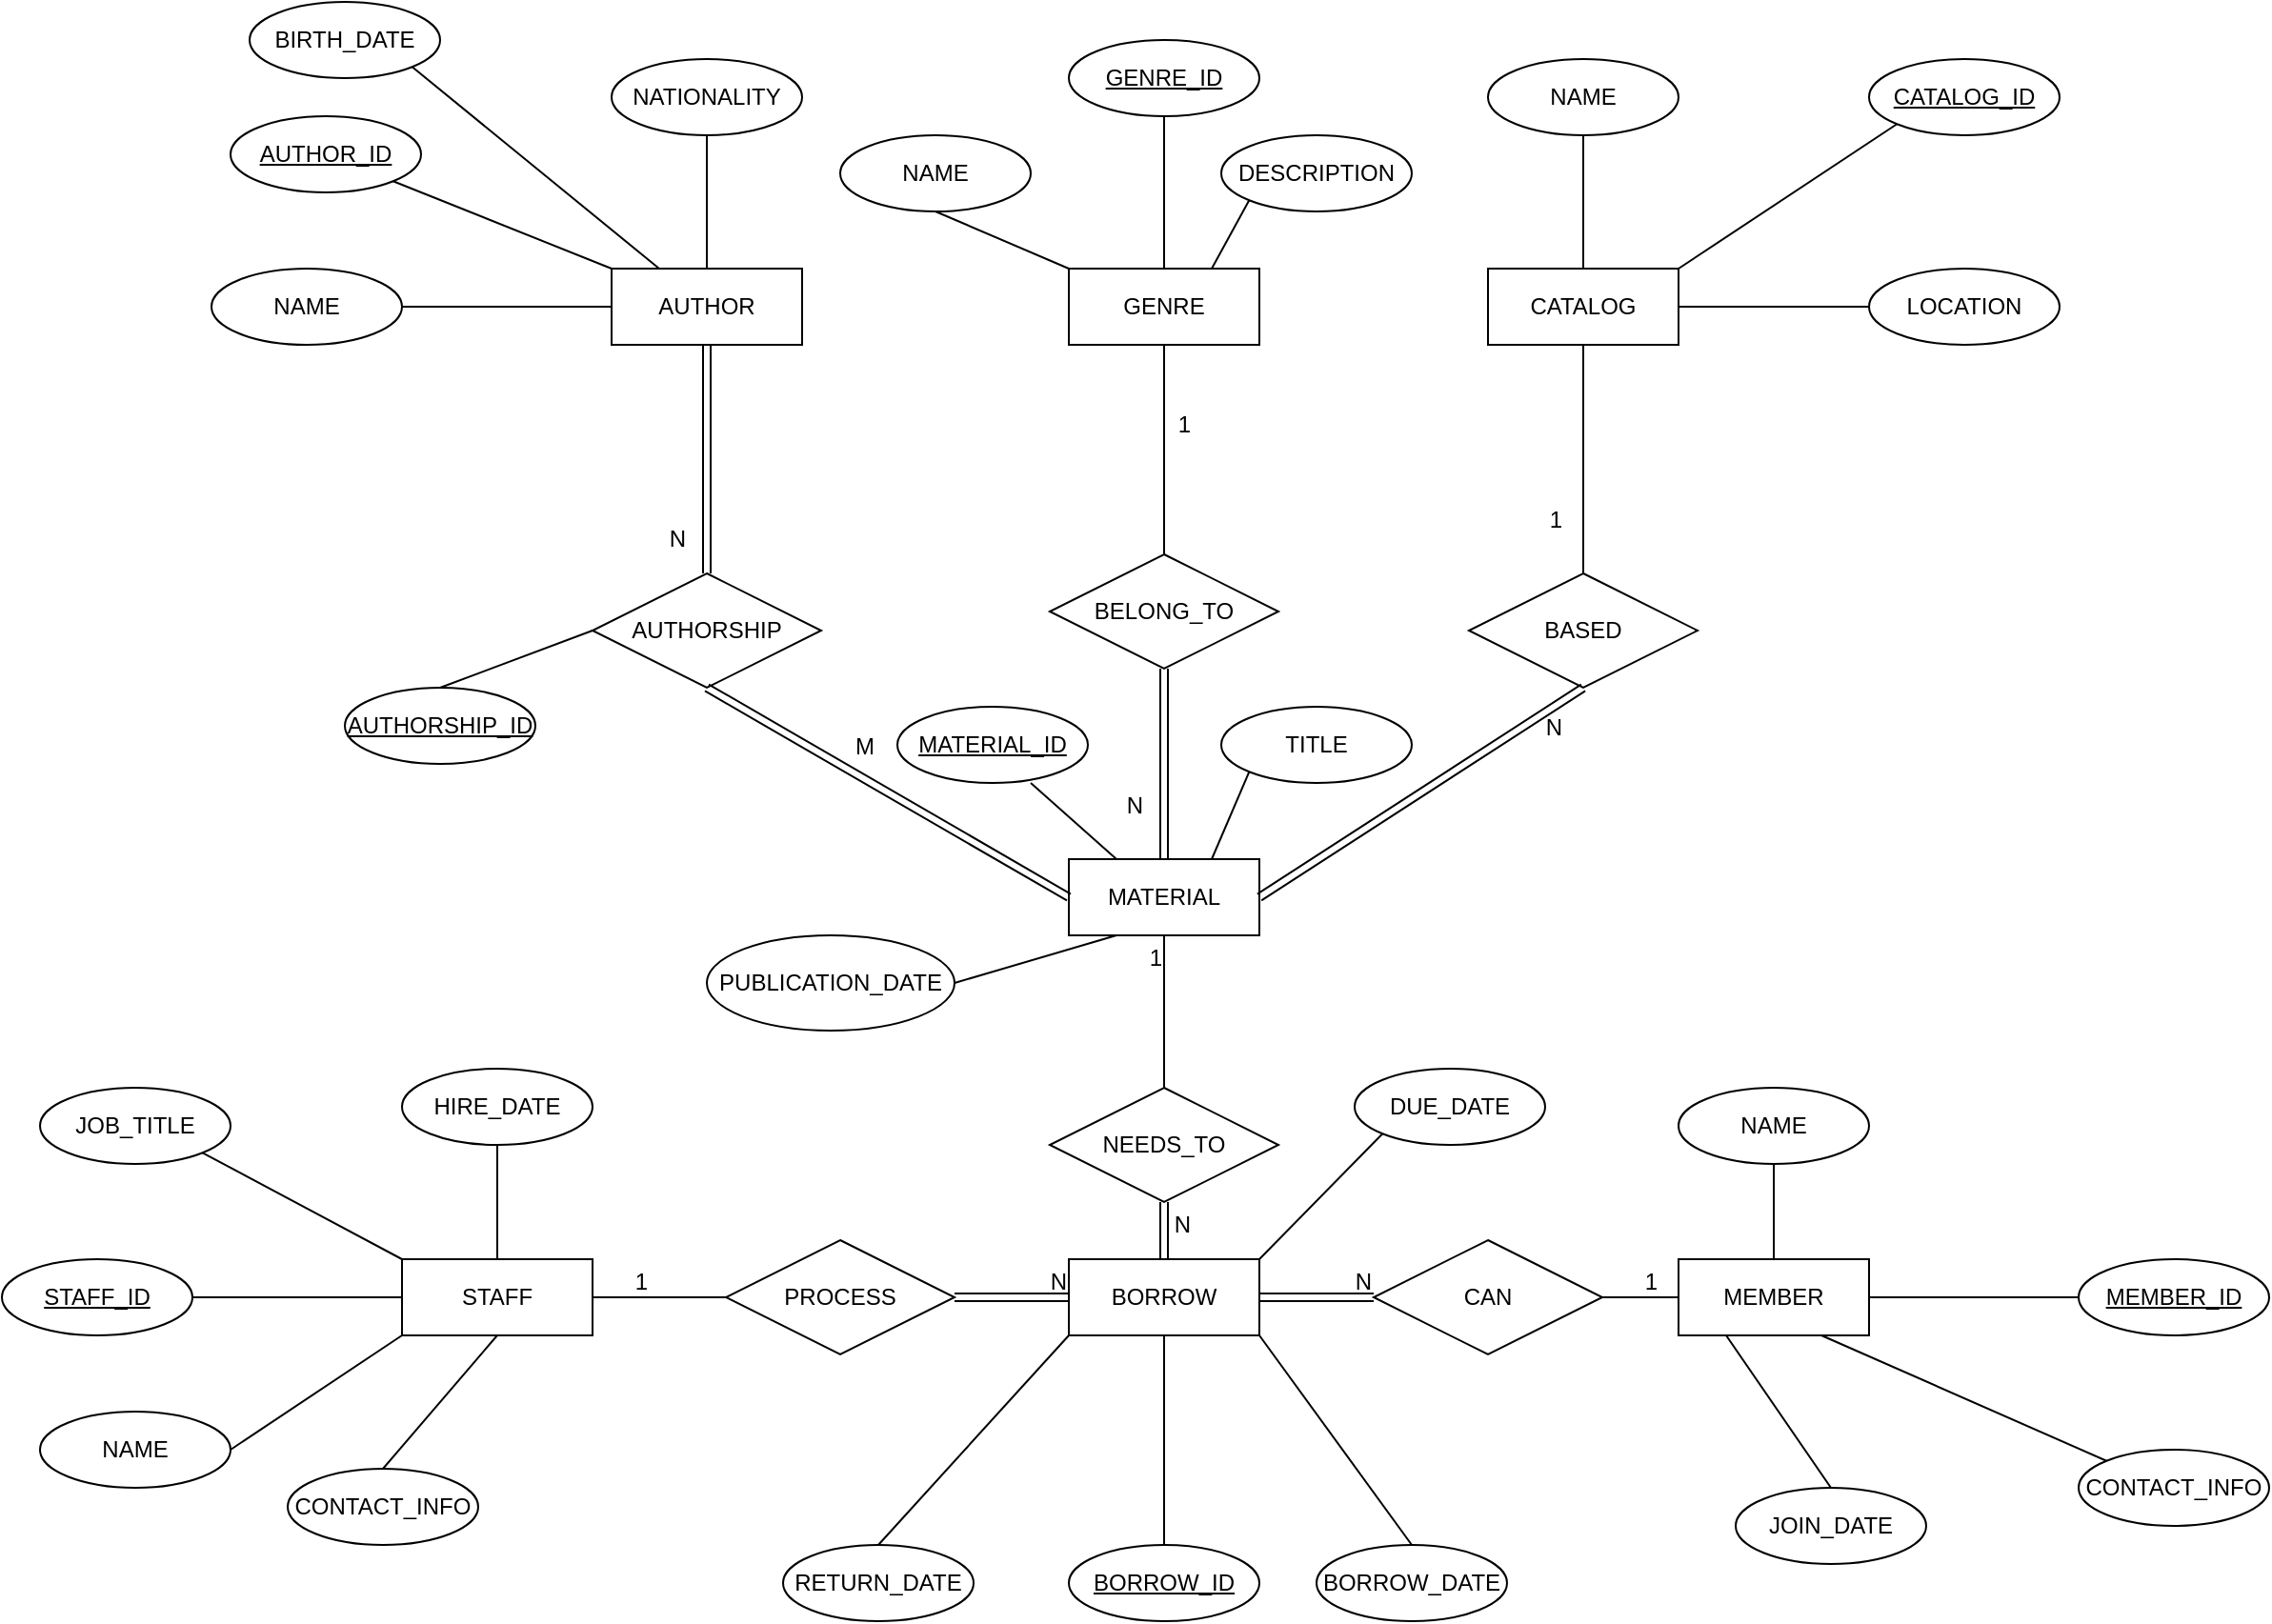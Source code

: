 <mxfile version="24.2.3" type="device">
  <diagram name="Page-1" id="3RMhyUE1jzQtk5cUU0Ln">
    <mxGraphModel dx="1805" dy="438" grid="1" gridSize="10" guides="1" tooltips="1" connect="1" arrows="1" fold="1" page="1" pageScale="1" pageWidth="850" pageHeight="1100" math="0" shadow="0">
      <root>
        <mxCell id="0" />
        <mxCell id="1" parent="0" />
        <mxCell id="AyHtlCkVcT6NiHZTZ-Vk-50" value="AUTHOR" style="whiteSpace=wrap;html=1;align=center;" parent="1" vertex="1">
          <mxGeometry x="120" y="320" width="100" height="40" as="geometry" />
        </mxCell>
        <mxCell id="AyHtlCkVcT6NiHZTZ-Vk-51" value="GENRE" style="whiteSpace=wrap;html=1;align=center;" parent="1" vertex="1">
          <mxGeometry x="360" y="320" width="100" height="40" as="geometry" />
        </mxCell>
        <mxCell id="AyHtlCkVcT6NiHZTZ-Vk-52" value="CATALOG" style="whiteSpace=wrap;html=1;align=center;" parent="1" vertex="1">
          <mxGeometry x="580" y="320" width="100" height="40" as="geometry" />
        </mxCell>
        <mxCell id="AyHtlCkVcT6NiHZTZ-Vk-54" value="MATERIAL" style="whiteSpace=wrap;html=1;align=center;" parent="1" vertex="1">
          <mxGeometry x="360" y="630" width="100" height="40" as="geometry" />
        </mxCell>
        <mxCell id="AyHtlCkVcT6NiHZTZ-Vk-55" value="BORROW" style="whiteSpace=wrap;html=1;align=center;" parent="1" vertex="1">
          <mxGeometry x="360" y="840" width="100" height="40" as="geometry" />
        </mxCell>
        <mxCell id="AyHtlCkVcT6NiHZTZ-Vk-56" value="STAFF" style="whiteSpace=wrap;html=1;align=center;" parent="1" vertex="1">
          <mxGeometry x="10" y="840" width="100" height="40" as="geometry" />
        </mxCell>
        <mxCell id="AyHtlCkVcT6NiHZTZ-Vk-57" value="MEMBER" style="whiteSpace=wrap;html=1;align=center;" parent="1" vertex="1">
          <mxGeometry x="680" y="840" width="100" height="40" as="geometry" />
        </mxCell>
        <mxCell id="AyHtlCkVcT6NiHZTZ-Vk-58" value="BELONG_TO" style="shape=rhombus;perimeter=rhombusPerimeter;whiteSpace=wrap;html=1;align=center;" parent="1" vertex="1">
          <mxGeometry x="350" y="470" width="120" height="60" as="geometry" />
        </mxCell>
        <mxCell id="AyHtlCkVcT6NiHZTZ-Vk-59" value="BASED" style="shape=rhombus;perimeter=rhombusPerimeter;whiteSpace=wrap;html=1;align=center;" parent="1" vertex="1">
          <mxGeometry x="570" y="480" width="120" height="60" as="geometry" />
        </mxCell>
        <mxCell id="AyHtlCkVcT6NiHZTZ-Vk-60" value="PROCESS" style="shape=rhombus;perimeter=rhombusPerimeter;whiteSpace=wrap;html=1;align=center;" parent="1" vertex="1">
          <mxGeometry x="180" y="830" width="120" height="60" as="geometry" />
        </mxCell>
        <mxCell id="AyHtlCkVcT6NiHZTZ-Vk-61" value="CAN" style="shape=rhombus;perimeter=rhombusPerimeter;whiteSpace=wrap;html=1;align=center;" parent="1" vertex="1">
          <mxGeometry x="520" y="830" width="120" height="60" as="geometry" />
        </mxCell>
        <mxCell id="AyHtlCkVcT6NiHZTZ-Vk-66" value="" style="endArrow=none;html=1;rounded=0;exitX=0.5;exitY=1;exitDx=0;exitDy=0;entryX=0.5;entryY=0;entryDx=0;entryDy=0;" parent="1" source="AyHtlCkVcT6NiHZTZ-Vk-52" target="AyHtlCkVcT6NiHZTZ-Vk-59" edge="1">
          <mxGeometry relative="1" as="geometry">
            <mxPoint x="330" y="630" as="sourcePoint" />
            <mxPoint x="490" y="630" as="targetPoint" />
          </mxGeometry>
        </mxCell>
        <mxCell id="AyHtlCkVcT6NiHZTZ-Vk-67" value="1" style="resizable=0;html=1;whiteSpace=wrap;align=right;verticalAlign=bottom;" parent="AyHtlCkVcT6NiHZTZ-Vk-66" connectable="0" vertex="1">
          <mxGeometry x="1" relative="1" as="geometry">
            <mxPoint x="-10" y="-20" as="offset" />
          </mxGeometry>
        </mxCell>
        <mxCell id="AyHtlCkVcT6NiHZTZ-Vk-68" value="" style="shape=link;html=1;rounded=0;entryX=0.5;entryY=1;entryDx=0;entryDy=0;exitX=1;exitY=0.5;exitDx=0;exitDy=0;" parent="1" source="AyHtlCkVcT6NiHZTZ-Vk-54" target="AyHtlCkVcT6NiHZTZ-Vk-59" edge="1">
          <mxGeometry relative="1" as="geometry">
            <mxPoint x="330" y="630" as="sourcePoint" />
            <mxPoint x="490" y="630" as="targetPoint" />
          </mxGeometry>
        </mxCell>
        <mxCell id="AyHtlCkVcT6NiHZTZ-Vk-69" value="N" style="resizable=0;html=1;whiteSpace=wrap;align=right;verticalAlign=bottom;" parent="AyHtlCkVcT6NiHZTZ-Vk-68" connectable="0" vertex="1">
          <mxGeometry x="1" relative="1" as="geometry">
            <mxPoint x="-10" y="30" as="offset" />
          </mxGeometry>
        </mxCell>
        <mxCell id="AyHtlCkVcT6NiHZTZ-Vk-70" value="NEEDS_TO" style="shape=rhombus;perimeter=rhombusPerimeter;whiteSpace=wrap;html=1;align=center;" parent="1" vertex="1">
          <mxGeometry x="350" y="750" width="120" height="60" as="geometry" />
        </mxCell>
        <mxCell id="AyHtlCkVcT6NiHZTZ-Vk-76" value="" style="shape=link;html=1;rounded=0;exitX=0.5;exitY=1;exitDx=0;exitDy=0;entryX=0.5;entryY=0;entryDx=0;entryDy=0;" parent="1" source="AyHtlCkVcT6NiHZTZ-Vk-58" target="AyHtlCkVcT6NiHZTZ-Vk-54" edge="1">
          <mxGeometry relative="1" as="geometry">
            <mxPoint x="330" y="630" as="sourcePoint" />
            <mxPoint x="490" y="630" as="targetPoint" />
          </mxGeometry>
        </mxCell>
        <mxCell id="AyHtlCkVcT6NiHZTZ-Vk-77" value="N" style="resizable=0;html=1;whiteSpace=wrap;align=right;verticalAlign=bottom;" parent="AyHtlCkVcT6NiHZTZ-Vk-76" connectable="0" vertex="1">
          <mxGeometry x="1" relative="1" as="geometry">
            <mxPoint x="-10" y="-20" as="offset" />
          </mxGeometry>
        </mxCell>
        <mxCell id="AyHtlCkVcT6NiHZTZ-Vk-86" value="" style="endArrow=none;html=1;rounded=0;entryX=0;entryY=0.5;entryDx=0;entryDy=0;exitX=1;exitY=0.5;exitDx=0;exitDy=0;" parent="1" source="AyHtlCkVcT6NiHZTZ-Vk-61" target="AyHtlCkVcT6NiHZTZ-Vk-57" edge="1">
          <mxGeometry relative="1" as="geometry">
            <mxPoint x="330" y="680" as="sourcePoint" />
            <mxPoint x="490" y="680" as="targetPoint" />
          </mxGeometry>
        </mxCell>
        <mxCell id="AyHtlCkVcT6NiHZTZ-Vk-87" value="1" style="resizable=0;html=1;whiteSpace=wrap;align=right;verticalAlign=bottom;" parent="AyHtlCkVcT6NiHZTZ-Vk-86" connectable="0" vertex="1">
          <mxGeometry x="1" relative="1" as="geometry">
            <mxPoint x="-10" as="offset" />
          </mxGeometry>
        </mxCell>
        <mxCell id="AyHtlCkVcT6NiHZTZ-Vk-90" value="" style="shape=link;html=1;rounded=0;entryX=0;entryY=0.5;entryDx=0;entryDy=0;exitX=1;exitY=0.5;exitDx=0;exitDy=0;" parent="1" source="AyHtlCkVcT6NiHZTZ-Vk-60" target="AyHtlCkVcT6NiHZTZ-Vk-55" edge="1">
          <mxGeometry relative="1" as="geometry">
            <mxPoint x="330" y="680" as="sourcePoint" />
            <mxPoint x="490" y="680" as="targetPoint" />
          </mxGeometry>
        </mxCell>
        <mxCell id="AyHtlCkVcT6NiHZTZ-Vk-91" value="N" style="resizable=0;html=1;whiteSpace=wrap;align=right;verticalAlign=bottom;" parent="AyHtlCkVcT6NiHZTZ-Vk-90" connectable="0" vertex="1">
          <mxGeometry x="1" relative="1" as="geometry" />
        </mxCell>
        <mxCell id="AyHtlCkVcT6NiHZTZ-Vk-96" value="AUTHOR_ID" style="ellipse;whiteSpace=wrap;html=1;align=center;fontStyle=4;" parent="1" vertex="1">
          <mxGeometry x="-80" y="240" width="100" height="40" as="geometry" />
        </mxCell>
        <mxCell id="AyHtlCkVcT6NiHZTZ-Vk-97" value="NAME" style="ellipse;whiteSpace=wrap;html=1;align=center;" parent="1" vertex="1">
          <mxGeometry x="-90" y="320" width="100" height="40" as="geometry" />
        </mxCell>
        <mxCell id="AyHtlCkVcT6NiHZTZ-Vk-98" value="BIRTH_DATE" style="ellipse;whiteSpace=wrap;html=1;align=center;" parent="1" vertex="1">
          <mxGeometry x="-70" y="180" width="100" height="40" as="geometry" />
        </mxCell>
        <mxCell id="AyHtlCkVcT6NiHZTZ-Vk-99" value="NATIONALITY" style="ellipse;whiteSpace=wrap;html=1;align=center;" parent="1" vertex="1">
          <mxGeometry x="120" y="210" width="100" height="40" as="geometry" />
        </mxCell>
        <mxCell id="AyHtlCkVcT6NiHZTZ-Vk-100" value="" style="endArrow=none;html=1;rounded=0;exitX=1;exitY=0.5;exitDx=0;exitDy=0;entryX=0;entryY=0.5;entryDx=0;entryDy=0;" parent="1" source="AyHtlCkVcT6NiHZTZ-Vk-97" target="AyHtlCkVcT6NiHZTZ-Vk-50" edge="1">
          <mxGeometry relative="1" as="geometry">
            <mxPoint x="290" y="450" as="sourcePoint" />
            <mxPoint x="150" y="360" as="targetPoint" />
          </mxGeometry>
        </mxCell>
        <mxCell id="AyHtlCkVcT6NiHZTZ-Vk-104" value="GENRE_ID" style="ellipse;whiteSpace=wrap;html=1;align=center;fontStyle=4;" parent="1" vertex="1">
          <mxGeometry x="360" y="200" width="100" height="40" as="geometry" />
        </mxCell>
        <mxCell id="AyHtlCkVcT6NiHZTZ-Vk-105" value="NAME" style="ellipse;whiteSpace=wrap;html=1;align=center;" parent="1" vertex="1">
          <mxGeometry x="240" y="250" width="100" height="40" as="geometry" />
        </mxCell>
        <mxCell id="AyHtlCkVcT6NiHZTZ-Vk-109" value="" style="endArrow=none;html=1;rounded=0;exitX=0;exitY=0;exitDx=0;exitDy=0;entryX=1;entryY=1;entryDx=0;entryDy=0;" parent="1" source="AyHtlCkVcT6NiHZTZ-Vk-50" target="AyHtlCkVcT6NiHZTZ-Vk-96" edge="1">
          <mxGeometry relative="1" as="geometry">
            <mxPoint x="340" y="460" as="sourcePoint" />
            <mxPoint x="500" y="460" as="targetPoint" />
          </mxGeometry>
        </mxCell>
        <mxCell id="AyHtlCkVcT6NiHZTZ-Vk-112" value="" style="endArrow=none;html=1;rounded=0;exitX=0.5;exitY=1;exitDx=0;exitDy=0;entryX=0.5;entryY=0;entryDx=0;entryDy=0;" parent="1" source="AyHtlCkVcT6NiHZTZ-Vk-99" target="AyHtlCkVcT6NiHZTZ-Vk-50" edge="1">
          <mxGeometry relative="1" as="geometry">
            <mxPoint x="340" y="460" as="sourcePoint" />
            <mxPoint x="500" y="460" as="targetPoint" />
          </mxGeometry>
        </mxCell>
        <mxCell id="AyHtlCkVcT6NiHZTZ-Vk-113" value="" style="endArrow=none;html=1;rounded=0;exitX=1;exitY=1;exitDx=0;exitDy=0;entryX=0.25;entryY=0;entryDx=0;entryDy=0;" parent="1" source="AyHtlCkVcT6NiHZTZ-Vk-98" target="AyHtlCkVcT6NiHZTZ-Vk-50" edge="1">
          <mxGeometry relative="1" as="geometry">
            <mxPoint x="170" y="350" as="sourcePoint" />
            <mxPoint x="330" y="350" as="targetPoint" />
          </mxGeometry>
        </mxCell>
        <mxCell id="AyHtlCkVcT6NiHZTZ-Vk-114" value="DESCRIPTION" style="ellipse;whiteSpace=wrap;html=1;align=center;" parent="1" vertex="1">
          <mxGeometry x="440" y="250" width="100" height="40" as="geometry" />
        </mxCell>
        <mxCell id="AyHtlCkVcT6NiHZTZ-Vk-116" value="" style="endArrow=none;html=1;rounded=0;exitX=0.5;exitY=1;exitDx=0;exitDy=0;entryX=0;entryY=0;entryDx=0;entryDy=0;" parent="1" source="AyHtlCkVcT6NiHZTZ-Vk-105" target="AyHtlCkVcT6NiHZTZ-Vk-51" edge="1">
          <mxGeometry relative="1" as="geometry">
            <mxPoint x="160" y="350" as="sourcePoint" />
            <mxPoint x="320" y="350" as="targetPoint" />
          </mxGeometry>
        </mxCell>
        <mxCell id="AyHtlCkVcT6NiHZTZ-Vk-117" value="" style="endArrow=none;html=1;rounded=0;entryX=0.5;entryY=1;entryDx=0;entryDy=0;exitX=0.5;exitY=0;exitDx=0;exitDy=0;" parent="1" source="AyHtlCkVcT6NiHZTZ-Vk-51" target="AyHtlCkVcT6NiHZTZ-Vk-104" edge="1">
          <mxGeometry relative="1" as="geometry">
            <mxPoint x="160" y="350" as="sourcePoint" />
            <mxPoint x="320" y="350" as="targetPoint" />
          </mxGeometry>
        </mxCell>
        <mxCell id="AyHtlCkVcT6NiHZTZ-Vk-118" value="" style="endArrow=none;html=1;rounded=0;entryX=0.75;entryY=0;entryDx=0;entryDy=0;exitX=0;exitY=1;exitDx=0;exitDy=0;" parent="1" source="AyHtlCkVcT6NiHZTZ-Vk-114" target="AyHtlCkVcT6NiHZTZ-Vk-51" edge="1">
          <mxGeometry relative="1" as="geometry">
            <mxPoint x="160" y="350" as="sourcePoint" />
            <mxPoint x="320" y="350" as="targetPoint" />
          </mxGeometry>
        </mxCell>
        <mxCell id="AyHtlCkVcT6NiHZTZ-Vk-119" value="CATALOG_ID" style="ellipse;whiteSpace=wrap;html=1;align=center;fontStyle=4;" parent="1" vertex="1">
          <mxGeometry x="780" y="210" width="100" height="40" as="geometry" />
        </mxCell>
        <mxCell id="AyHtlCkVcT6NiHZTZ-Vk-120" value="LOCATION" style="ellipse;whiteSpace=wrap;html=1;align=center;" parent="1" vertex="1">
          <mxGeometry x="780" y="320" width="100" height="40" as="geometry" />
        </mxCell>
        <mxCell id="AyHtlCkVcT6NiHZTZ-Vk-121" value="NAME" style="ellipse;whiteSpace=wrap;html=1;align=center;" parent="1" vertex="1">
          <mxGeometry x="580" y="210" width="100" height="40" as="geometry" />
        </mxCell>
        <mxCell id="AyHtlCkVcT6NiHZTZ-Vk-122" value="" style="endArrow=none;html=1;rounded=0;entryX=0.5;entryY=1;entryDx=0;entryDy=0;exitX=0.5;exitY=0;exitDx=0;exitDy=0;" parent="1" source="AyHtlCkVcT6NiHZTZ-Vk-52" target="AyHtlCkVcT6NiHZTZ-Vk-121" edge="1">
          <mxGeometry relative="1" as="geometry">
            <mxPoint x="350" y="400" as="sourcePoint" />
            <mxPoint x="510" y="400" as="targetPoint" />
          </mxGeometry>
        </mxCell>
        <mxCell id="AyHtlCkVcT6NiHZTZ-Vk-123" value="" style="endArrow=none;html=1;rounded=0;entryX=1;entryY=0;entryDx=0;entryDy=0;exitX=0;exitY=1;exitDx=0;exitDy=0;" parent="1" source="AyHtlCkVcT6NiHZTZ-Vk-119" target="AyHtlCkVcT6NiHZTZ-Vk-52" edge="1">
          <mxGeometry relative="1" as="geometry">
            <mxPoint x="350" y="400" as="sourcePoint" />
            <mxPoint x="510" y="400" as="targetPoint" />
          </mxGeometry>
        </mxCell>
        <mxCell id="AyHtlCkVcT6NiHZTZ-Vk-124" value="" style="endArrow=none;html=1;rounded=0;entryX=1;entryY=0.5;entryDx=0;entryDy=0;exitX=0;exitY=0.5;exitDx=0;exitDy=0;" parent="1" source="AyHtlCkVcT6NiHZTZ-Vk-120" target="AyHtlCkVcT6NiHZTZ-Vk-52" edge="1">
          <mxGeometry relative="1" as="geometry">
            <mxPoint x="350" y="400" as="sourcePoint" />
            <mxPoint x="510" y="400" as="targetPoint" />
          </mxGeometry>
        </mxCell>
        <mxCell id="AyHtlCkVcT6NiHZTZ-Vk-127" value="MATERIAL_ID" style="ellipse;whiteSpace=wrap;html=1;align=center;fontStyle=4;" parent="1" vertex="1">
          <mxGeometry x="270" y="550" width="100" height="40" as="geometry" />
        </mxCell>
        <mxCell id="AyHtlCkVcT6NiHZTZ-Vk-128" value="TITLE" style="ellipse;whiteSpace=wrap;html=1;align=center;" parent="1" vertex="1">
          <mxGeometry x="440" y="550" width="100" height="40" as="geometry" />
        </mxCell>
        <mxCell id="AyHtlCkVcT6NiHZTZ-Vk-129" value="PUBLICATION_DATE" style="ellipse;whiteSpace=wrap;html=1;align=center;" parent="1" vertex="1">
          <mxGeometry x="170" y="670" width="130" height="50" as="geometry" />
        </mxCell>
        <mxCell id="AyHtlCkVcT6NiHZTZ-Vk-130" value="" style="endArrow=none;html=1;rounded=0;entryX=0.25;entryY=0;entryDx=0;entryDy=0;" parent="1" target="AyHtlCkVcT6NiHZTZ-Vk-54" edge="1">
          <mxGeometry relative="1" as="geometry">
            <mxPoint x="340" y="590" as="sourcePoint" />
            <mxPoint x="410" y="490" as="targetPoint" />
          </mxGeometry>
        </mxCell>
        <mxCell id="AyHtlCkVcT6NiHZTZ-Vk-131" value="" style="endArrow=none;html=1;rounded=0;entryX=0.25;entryY=1;entryDx=0;entryDy=0;exitX=1;exitY=0.5;exitDx=0;exitDy=0;" parent="1" source="AyHtlCkVcT6NiHZTZ-Vk-129" target="AyHtlCkVcT6NiHZTZ-Vk-54" edge="1">
          <mxGeometry relative="1" as="geometry">
            <mxPoint x="250" y="490" as="sourcePoint" />
            <mxPoint x="410" y="490" as="targetPoint" />
          </mxGeometry>
        </mxCell>
        <mxCell id="AyHtlCkVcT6NiHZTZ-Vk-132" value="" style="endArrow=none;html=1;rounded=0;entryX=0;entryY=1;entryDx=0;entryDy=0;exitX=0.75;exitY=0;exitDx=0;exitDy=0;" parent="1" source="AyHtlCkVcT6NiHZTZ-Vk-54" target="AyHtlCkVcT6NiHZTZ-Vk-128" edge="1">
          <mxGeometry relative="1" as="geometry">
            <mxPoint x="250" y="490" as="sourcePoint" />
            <mxPoint x="410" y="490" as="targetPoint" />
          </mxGeometry>
        </mxCell>
        <mxCell id="AyHtlCkVcT6NiHZTZ-Vk-133" value="STAFF_ID" style="ellipse;whiteSpace=wrap;html=1;align=center;fontStyle=4;" parent="1" vertex="1">
          <mxGeometry x="-200" y="840" width="100" height="40" as="geometry" />
        </mxCell>
        <mxCell id="AyHtlCkVcT6NiHZTZ-Vk-135" value="HIRE_DATE" style="ellipse;whiteSpace=wrap;html=1;align=center;" parent="1" vertex="1">
          <mxGeometry x="10" y="740" width="100" height="40" as="geometry" />
        </mxCell>
        <mxCell id="AyHtlCkVcT6NiHZTZ-Vk-136" value="JOB_TITLE" style="ellipse;whiteSpace=wrap;html=1;align=center;" parent="1" vertex="1">
          <mxGeometry x="-180" y="750" width="100" height="40" as="geometry" />
        </mxCell>
        <mxCell id="AyHtlCkVcT6NiHZTZ-Vk-137" value="NAME" style="ellipse;whiteSpace=wrap;html=1;align=center;" parent="1" vertex="1">
          <mxGeometry x="-180" y="920" width="100" height="40" as="geometry" />
        </mxCell>
        <mxCell id="AyHtlCkVcT6NiHZTZ-Vk-139" value="CONTACT_INFO" style="ellipse;whiteSpace=wrap;html=1;align=center;" parent="1" vertex="1">
          <mxGeometry x="-50" y="950" width="100" height="40" as="geometry" />
        </mxCell>
        <mxCell id="AyHtlCkVcT6NiHZTZ-Vk-142" value="" style="endArrow=none;html=1;rounded=0;exitX=0.5;exitY=1;exitDx=0;exitDy=0;entryX=0.5;entryY=0;entryDx=0;entryDy=0;" parent="1" source="AyHtlCkVcT6NiHZTZ-Vk-135" target="AyHtlCkVcT6NiHZTZ-Vk-56" edge="1">
          <mxGeometry relative="1" as="geometry">
            <mxPoint x="300" y="790" as="sourcePoint" />
            <mxPoint x="460" y="790" as="targetPoint" />
          </mxGeometry>
        </mxCell>
        <mxCell id="AyHtlCkVcT6NiHZTZ-Vk-143" value="" style="endArrow=none;html=1;rounded=0;entryX=0;entryY=0;entryDx=0;entryDy=0;exitX=1;exitY=1;exitDx=0;exitDy=0;" parent="1" source="AyHtlCkVcT6NiHZTZ-Vk-136" target="AyHtlCkVcT6NiHZTZ-Vk-56" edge="1">
          <mxGeometry relative="1" as="geometry">
            <mxPoint x="300" y="790" as="sourcePoint" />
            <mxPoint x="460" y="790" as="targetPoint" />
          </mxGeometry>
        </mxCell>
        <mxCell id="AyHtlCkVcT6NiHZTZ-Vk-144" value="" style="endArrow=none;html=1;rounded=0;entryX=0;entryY=0.5;entryDx=0;entryDy=0;exitX=1;exitY=0.5;exitDx=0;exitDy=0;" parent="1" source="AyHtlCkVcT6NiHZTZ-Vk-133" target="AyHtlCkVcT6NiHZTZ-Vk-56" edge="1">
          <mxGeometry relative="1" as="geometry">
            <mxPoint x="300" y="790" as="sourcePoint" />
            <mxPoint x="460" y="790" as="targetPoint" />
          </mxGeometry>
        </mxCell>
        <mxCell id="AyHtlCkVcT6NiHZTZ-Vk-145" value="" style="endArrow=none;html=1;rounded=0;entryX=0;entryY=1;entryDx=0;entryDy=0;exitX=1;exitY=0.5;exitDx=0;exitDy=0;" parent="1" source="AyHtlCkVcT6NiHZTZ-Vk-137" target="AyHtlCkVcT6NiHZTZ-Vk-56" edge="1">
          <mxGeometry relative="1" as="geometry">
            <mxPoint x="300" y="790" as="sourcePoint" />
            <mxPoint x="460" y="790" as="targetPoint" />
          </mxGeometry>
        </mxCell>
        <mxCell id="AyHtlCkVcT6NiHZTZ-Vk-146" value="" style="endArrow=none;html=1;rounded=0;entryX=0.5;entryY=1;entryDx=0;entryDy=0;exitX=0.5;exitY=0;exitDx=0;exitDy=0;" parent="1" source="AyHtlCkVcT6NiHZTZ-Vk-139" target="AyHtlCkVcT6NiHZTZ-Vk-56" edge="1">
          <mxGeometry relative="1" as="geometry">
            <mxPoint x="300" y="790" as="sourcePoint" />
            <mxPoint x="460" y="790" as="targetPoint" />
          </mxGeometry>
        </mxCell>
        <mxCell id="AyHtlCkVcT6NiHZTZ-Vk-147" value="MEMBER_ID" style="ellipse;whiteSpace=wrap;html=1;align=center;fontStyle=4;" parent="1" vertex="1">
          <mxGeometry x="890" y="840" width="100" height="40" as="geometry" />
        </mxCell>
        <mxCell id="AyHtlCkVcT6NiHZTZ-Vk-148" value="NAME" style="ellipse;whiteSpace=wrap;html=1;align=center;" parent="1" vertex="1">
          <mxGeometry x="680" y="750" width="100" height="40" as="geometry" />
        </mxCell>
        <mxCell id="AyHtlCkVcT6NiHZTZ-Vk-149" value="CONTACT_INFO" style="ellipse;whiteSpace=wrap;html=1;align=center;" parent="1" vertex="1">
          <mxGeometry x="890" y="940" width="100" height="40" as="geometry" />
        </mxCell>
        <mxCell id="AyHtlCkVcT6NiHZTZ-Vk-150" value="JOIN_DATE" style="ellipse;whiteSpace=wrap;html=1;align=center;" parent="1" vertex="1">
          <mxGeometry x="710" y="960" width="100" height="40" as="geometry" />
        </mxCell>
        <mxCell id="AyHtlCkVcT6NiHZTZ-Vk-153" value="" style="endArrow=none;html=1;rounded=0;entryX=0.5;entryY=1;entryDx=0;entryDy=0;exitX=0.5;exitY=0;exitDx=0;exitDy=0;" parent="1" source="AyHtlCkVcT6NiHZTZ-Vk-57" target="AyHtlCkVcT6NiHZTZ-Vk-148" edge="1">
          <mxGeometry relative="1" as="geometry">
            <mxPoint x="470" y="790" as="sourcePoint" />
            <mxPoint x="630" y="790" as="targetPoint" />
          </mxGeometry>
        </mxCell>
        <mxCell id="AyHtlCkVcT6NiHZTZ-Vk-154" value="" style="endArrow=none;html=1;rounded=0;entryX=1;entryY=0.5;entryDx=0;entryDy=0;exitX=0;exitY=0.5;exitDx=0;exitDy=0;" parent="1" source="AyHtlCkVcT6NiHZTZ-Vk-147" target="AyHtlCkVcT6NiHZTZ-Vk-57" edge="1">
          <mxGeometry relative="1" as="geometry">
            <mxPoint x="470" y="790" as="sourcePoint" />
            <mxPoint x="630" y="790" as="targetPoint" />
          </mxGeometry>
        </mxCell>
        <mxCell id="AyHtlCkVcT6NiHZTZ-Vk-155" value="" style="endArrow=none;html=1;rounded=0;entryX=0;entryY=0;entryDx=0;entryDy=0;exitX=0.75;exitY=1;exitDx=0;exitDy=0;" parent="1" source="AyHtlCkVcT6NiHZTZ-Vk-57" target="AyHtlCkVcT6NiHZTZ-Vk-149" edge="1">
          <mxGeometry relative="1" as="geometry">
            <mxPoint x="470" y="790" as="sourcePoint" />
            <mxPoint x="630" y="790" as="targetPoint" />
          </mxGeometry>
        </mxCell>
        <mxCell id="AyHtlCkVcT6NiHZTZ-Vk-156" value="" style="endArrow=none;html=1;rounded=0;entryX=0.5;entryY=0;entryDx=0;entryDy=0;exitX=0.25;exitY=1;exitDx=0;exitDy=0;" parent="1" source="AyHtlCkVcT6NiHZTZ-Vk-57" target="AyHtlCkVcT6NiHZTZ-Vk-150" edge="1">
          <mxGeometry relative="1" as="geometry">
            <mxPoint x="470" y="790" as="sourcePoint" />
            <mxPoint x="630" y="790" as="targetPoint" />
          </mxGeometry>
        </mxCell>
        <mxCell id="AyHtlCkVcT6NiHZTZ-Vk-157" value="BORROW_ID" style="ellipse;whiteSpace=wrap;html=1;align=center;fontStyle=4;" parent="1" vertex="1">
          <mxGeometry x="360" y="990" width="100" height="40" as="geometry" />
        </mxCell>
        <mxCell id="AyHtlCkVcT6NiHZTZ-Vk-158" value="RETURN_DATE" style="ellipse;whiteSpace=wrap;html=1;align=center;" parent="1" vertex="1">
          <mxGeometry x="210" y="990" width="100" height="40" as="geometry" />
        </mxCell>
        <mxCell id="AyHtlCkVcT6NiHZTZ-Vk-159" value="BORROW_DATE" style="ellipse;whiteSpace=wrap;html=1;align=center;" parent="1" vertex="1">
          <mxGeometry x="490" y="990" width="100" height="40" as="geometry" />
        </mxCell>
        <mxCell id="AyHtlCkVcT6NiHZTZ-Vk-160" value="DUE_DATE" style="ellipse;whiteSpace=wrap;html=1;align=center;" parent="1" vertex="1">
          <mxGeometry x="510" y="740" width="100" height="40" as="geometry" />
        </mxCell>
        <mxCell id="AyHtlCkVcT6NiHZTZ-Vk-161" value="" style="endArrow=none;html=1;rounded=0;entryX=0;entryY=1;entryDx=0;entryDy=0;exitX=1;exitY=0;exitDx=0;exitDy=0;" parent="1" source="AyHtlCkVcT6NiHZTZ-Vk-55" target="AyHtlCkVcT6NiHZTZ-Vk-160" edge="1">
          <mxGeometry relative="1" as="geometry">
            <mxPoint x="350" y="740" as="sourcePoint" />
            <mxPoint x="510" y="740" as="targetPoint" />
          </mxGeometry>
        </mxCell>
        <mxCell id="AyHtlCkVcT6NiHZTZ-Vk-162" value="" style="endArrow=none;html=1;rounded=0;entryX=0.5;entryY=0;entryDx=0;entryDy=0;" parent="1" target="AyHtlCkVcT6NiHZTZ-Vk-159" edge="1">
          <mxGeometry relative="1" as="geometry">
            <mxPoint x="460" y="880" as="sourcePoint" />
            <mxPoint x="510" y="740" as="targetPoint" />
          </mxGeometry>
        </mxCell>
        <mxCell id="AyHtlCkVcT6NiHZTZ-Vk-163" value="" style="endArrow=none;html=1;rounded=0;entryX=0.5;entryY=0;entryDx=0;entryDy=0;" parent="1" source="AyHtlCkVcT6NiHZTZ-Vk-55" target="AyHtlCkVcT6NiHZTZ-Vk-157" edge="1">
          <mxGeometry relative="1" as="geometry">
            <mxPoint x="350" y="740" as="sourcePoint" />
            <mxPoint x="510" y="740" as="targetPoint" />
          </mxGeometry>
        </mxCell>
        <mxCell id="AyHtlCkVcT6NiHZTZ-Vk-164" value="" style="endArrow=none;html=1;rounded=0;entryX=0.5;entryY=0;entryDx=0;entryDy=0;exitX=0;exitY=1;exitDx=0;exitDy=0;" parent="1" source="AyHtlCkVcT6NiHZTZ-Vk-55" target="AyHtlCkVcT6NiHZTZ-Vk-158" edge="1">
          <mxGeometry relative="1" as="geometry">
            <mxPoint x="350" y="740" as="sourcePoint" />
            <mxPoint x="510" y="740" as="targetPoint" />
          </mxGeometry>
        </mxCell>
        <mxCell id="AyHtlCkVcT6NiHZTZ-Vk-173" value="" style="shape=link;html=1;rounded=0;entryX=0.5;entryY=1;entryDx=0;entryDy=0;exitX=0.5;exitY=0;exitDx=0;exitDy=0;" parent="1" edge="1">
          <mxGeometry relative="1" as="geometry">
            <mxPoint x="170" y="570" as="sourcePoint" />
            <mxPoint x="170" y="570" as="targetPoint" />
          </mxGeometry>
        </mxCell>
        <mxCell id="AyHtlCkVcT6NiHZTZ-Vk-180" value="" style="endArrow=none;html=1;rounded=0;entryX=0.5;entryY=1;entryDx=0;entryDy=0;exitX=0.5;exitY=0;exitDx=0;exitDy=0;" parent="1" source="AyHtlCkVcT6NiHZTZ-Vk-70" target="AyHtlCkVcT6NiHZTZ-Vk-54" edge="1">
          <mxGeometry relative="1" as="geometry">
            <mxPoint x="270" y="680" as="sourcePoint" />
            <mxPoint x="430" y="680" as="targetPoint" />
          </mxGeometry>
        </mxCell>
        <mxCell id="AyHtlCkVcT6NiHZTZ-Vk-181" value="1" style="resizable=0;html=1;whiteSpace=wrap;align=right;verticalAlign=bottom;" parent="AyHtlCkVcT6NiHZTZ-Vk-180" connectable="0" vertex="1">
          <mxGeometry x="1" relative="1" as="geometry">
            <mxPoint y="20" as="offset" />
          </mxGeometry>
        </mxCell>
        <mxCell id="AyHtlCkVcT6NiHZTZ-Vk-182" value="" style="shape=link;html=1;rounded=0;entryX=0.5;entryY=1;entryDx=0;entryDy=0;exitX=0.5;exitY=0;exitDx=0;exitDy=0;" parent="1" source="AyHtlCkVcT6NiHZTZ-Vk-55" target="AyHtlCkVcT6NiHZTZ-Vk-70" edge="1">
          <mxGeometry relative="1" as="geometry">
            <mxPoint x="280" y="720" as="sourcePoint" />
            <mxPoint x="440" y="720" as="targetPoint" />
          </mxGeometry>
        </mxCell>
        <mxCell id="AyHtlCkVcT6NiHZTZ-Vk-183" value="N" style="resizable=0;html=1;whiteSpace=wrap;align=right;verticalAlign=bottom;" parent="AyHtlCkVcT6NiHZTZ-Vk-182" connectable="0" vertex="1">
          <mxGeometry x="1" relative="1" as="geometry">
            <mxPoint x="15" y="20" as="offset" />
          </mxGeometry>
        </mxCell>
        <mxCell id="AyHtlCkVcT6NiHZTZ-Vk-184" value="" style="shape=link;html=1;rounded=0;entryX=0;entryY=0.5;entryDx=0;entryDy=0;exitX=1;exitY=0.5;exitDx=0;exitDy=0;" parent="1" source="AyHtlCkVcT6NiHZTZ-Vk-55" target="AyHtlCkVcT6NiHZTZ-Vk-61" edge="1">
          <mxGeometry relative="1" as="geometry">
            <mxPoint x="330" y="800" as="sourcePoint" />
            <mxPoint x="490" y="800" as="targetPoint" />
          </mxGeometry>
        </mxCell>
        <mxCell id="AyHtlCkVcT6NiHZTZ-Vk-185" value="N" style="resizable=0;html=1;whiteSpace=wrap;align=right;verticalAlign=bottom;" parent="AyHtlCkVcT6NiHZTZ-Vk-184" connectable="0" vertex="1">
          <mxGeometry x="1" relative="1" as="geometry" />
        </mxCell>
        <mxCell id="P9YCgDj0tiGXcgQnUHJ7-1" value="AUTHORSHIP" style="shape=rhombus;perimeter=rhombusPerimeter;whiteSpace=wrap;html=1;align=center;" vertex="1" parent="1">
          <mxGeometry x="110" y="480" width="120" height="60" as="geometry" />
        </mxCell>
        <mxCell id="P9YCgDj0tiGXcgQnUHJ7-8" value="" style="shape=link;html=1;rounded=0;entryX=0.5;entryY=0;entryDx=0;entryDy=0;exitX=0.5;exitY=1;exitDx=0;exitDy=0;" edge="1" parent="1" source="AyHtlCkVcT6NiHZTZ-Vk-50" target="P9YCgDj0tiGXcgQnUHJ7-1">
          <mxGeometry relative="1" as="geometry">
            <mxPoint x="290" y="550" as="sourcePoint" />
            <mxPoint x="450" y="550" as="targetPoint" />
          </mxGeometry>
        </mxCell>
        <mxCell id="P9YCgDj0tiGXcgQnUHJ7-9" value="N" style="resizable=0;html=1;whiteSpace=wrap;align=right;verticalAlign=bottom;" connectable="0" vertex="1" parent="P9YCgDj0tiGXcgQnUHJ7-8">
          <mxGeometry x="1" relative="1" as="geometry">
            <mxPoint x="-10" y="-10" as="offset" />
          </mxGeometry>
        </mxCell>
        <mxCell id="P9YCgDj0tiGXcgQnUHJ7-10" value="" style="shape=link;html=1;rounded=0;entryX=0;entryY=0.5;entryDx=0;entryDy=0;exitX=0.5;exitY=1;exitDx=0;exitDy=0;" edge="1" parent="1" source="P9YCgDj0tiGXcgQnUHJ7-1" target="AyHtlCkVcT6NiHZTZ-Vk-54">
          <mxGeometry relative="1" as="geometry">
            <mxPoint x="330" y="570" as="sourcePoint" />
            <mxPoint x="490" y="570" as="targetPoint" />
          </mxGeometry>
        </mxCell>
        <mxCell id="P9YCgDj0tiGXcgQnUHJ7-11" value="M" style="resizable=0;html=1;whiteSpace=wrap;align=right;verticalAlign=bottom;" connectable="0" vertex="1" parent="P9YCgDj0tiGXcgQnUHJ7-10">
          <mxGeometry x="1" relative="1" as="geometry">
            <mxPoint x="-100" y="-70" as="offset" />
          </mxGeometry>
        </mxCell>
        <mxCell id="P9YCgDj0tiGXcgQnUHJ7-13" value="AUTHORSHIP_ID" style="ellipse;whiteSpace=wrap;html=1;align=center;fontStyle=4;" vertex="1" parent="1">
          <mxGeometry x="-20" y="540" width="100" height="40" as="geometry" />
        </mxCell>
        <mxCell id="P9YCgDj0tiGXcgQnUHJ7-14" value="" style="endArrow=none;html=1;rounded=0;exitX=0;exitY=0.5;exitDx=0;exitDy=0;entryX=0.5;entryY=0;entryDx=0;entryDy=0;" edge="1" parent="1" source="P9YCgDj0tiGXcgQnUHJ7-1" target="P9YCgDj0tiGXcgQnUHJ7-13">
          <mxGeometry relative="1" as="geometry">
            <mxPoint x="520" y="720" as="sourcePoint" />
            <mxPoint x="680" y="720" as="targetPoint" />
          </mxGeometry>
        </mxCell>
        <mxCell id="P9YCgDj0tiGXcgQnUHJ7-18" value="" style="endArrow=none;html=1;rounded=0;exitX=0;exitY=0.5;exitDx=0;exitDy=0;entryX=1;entryY=0.5;entryDx=0;entryDy=0;" edge="1" parent="1" source="AyHtlCkVcT6NiHZTZ-Vk-60" target="AyHtlCkVcT6NiHZTZ-Vk-56">
          <mxGeometry relative="1" as="geometry">
            <mxPoint x="560" y="680" as="sourcePoint" />
            <mxPoint x="720" y="680" as="targetPoint" />
          </mxGeometry>
        </mxCell>
        <mxCell id="P9YCgDj0tiGXcgQnUHJ7-19" value="1" style="resizable=0;html=1;whiteSpace=wrap;align=right;verticalAlign=bottom;" connectable="0" vertex="1" parent="P9YCgDj0tiGXcgQnUHJ7-18">
          <mxGeometry x="1" relative="1" as="geometry">
            <mxPoint x="30" as="offset" />
          </mxGeometry>
        </mxCell>
        <mxCell id="P9YCgDj0tiGXcgQnUHJ7-20" value="" style="endArrow=none;html=1;rounded=0;entryX=0.5;entryY=1;entryDx=0;entryDy=0;exitX=0.5;exitY=0;exitDx=0;exitDy=0;" edge="1" parent="1" source="AyHtlCkVcT6NiHZTZ-Vk-58" target="AyHtlCkVcT6NiHZTZ-Vk-51">
          <mxGeometry relative="1" as="geometry">
            <mxPoint x="510" y="580" as="sourcePoint" />
            <mxPoint x="670" y="580" as="targetPoint" />
          </mxGeometry>
        </mxCell>
        <mxCell id="P9YCgDj0tiGXcgQnUHJ7-21" value="1" style="resizable=0;html=1;whiteSpace=wrap;align=right;verticalAlign=bottom;" connectable="0" vertex="1" parent="P9YCgDj0tiGXcgQnUHJ7-20">
          <mxGeometry x="1" relative="1" as="geometry">
            <mxPoint x="15" y="50" as="offset" />
          </mxGeometry>
        </mxCell>
      </root>
    </mxGraphModel>
  </diagram>
</mxfile>
